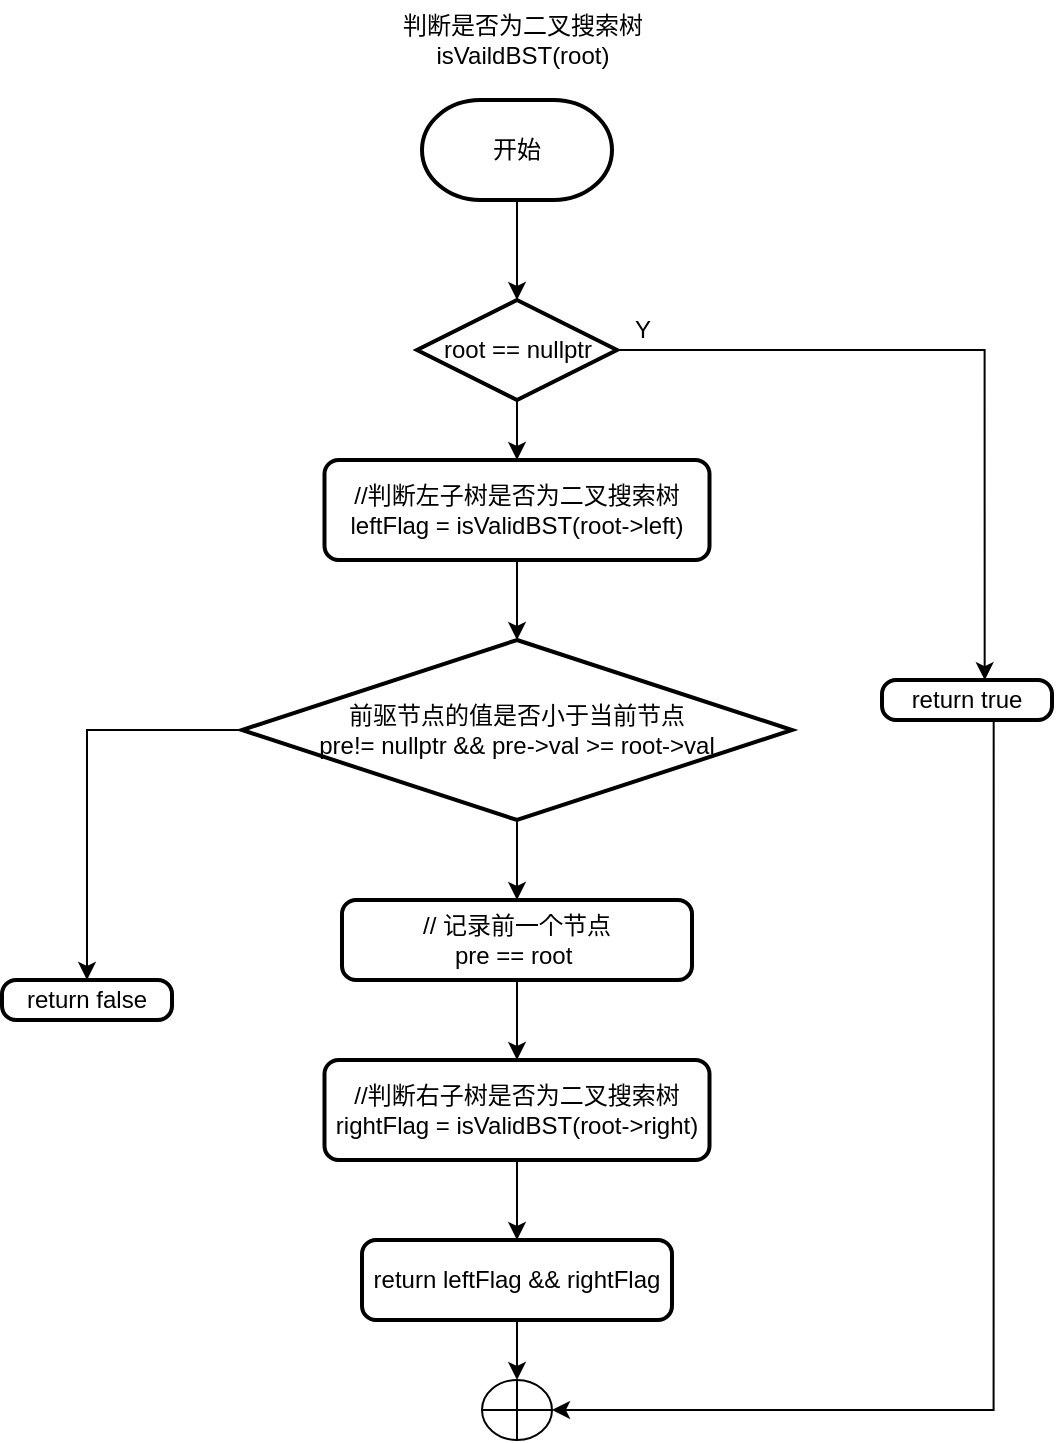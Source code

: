 <mxfile version="21.1.2" type="github">
  <diagram name="第 1 页" id="eqJBXIoPJYPe7645W5c3">
    <mxGraphModel dx="2259" dy="737" grid="1" gridSize="10" guides="1" tooltips="1" connect="1" arrows="1" fold="1" page="1" pageScale="1" pageWidth="827" pageHeight="1169" math="0" shadow="0">
      <root>
        <mxCell id="0" />
        <mxCell id="1" parent="0" />
        <mxCell id="UIu04glMRaDpkLtgAogd-1" value="判断是否为二叉搜索树&lt;br&gt;isVaildBST(root)" style="text;html=1;align=center;verticalAlign=middle;resizable=0;points=[];autosize=1;strokeColor=none;fillColor=none;" vertex="1" parent="1">
          <mxGeometry x="180" y="120" width="140" height="40" as="geometry" />
        </mxCell>
        <mxCell id="UIu04glMRaDpkLtgAogd-2" value="" style="verticalLabelPosition=bottom;verticalAlign=top;html=1;shape=mxgraph.flowchart.summing_function;" vertex="1" parent="1">
          <mxGeometry x="230" y="810" width="35" height="30" as="geometry" />
        </mxCell>
        <mxCell id="UIu04glMRaDpkLtgAogd-12" style="edgeStyle=orthogonalEdgeStyle;rounded=0;orthogonalLoop=1;jettySize=auto;html=1;exitX=0.5;exitY=1;exitDx=0;exitDy=0;exitPerimeter=0;entryX=0.5;entryY=0;entryDx=0;entryDy=0;entryPerimeter=0;" edge="1" parent="1" source="UIu04glMRaDpkLtgAogd-3" target="UIu04glMRaDpkLtgAogd-4">
          <mxGeometry relative="1" as="geometry" />
        </mxCell>
        <mxCell id="UIu04glMRaDpkLtgAogd-3" value="开始" style="strokeWidth=2;html=1;shape=mxgraph.flowchart.terminator;whiteSpace=wrap;" vertex="1" parent="1">
          <mxGeometry x="200" y="170" width="95" height="50" as="geometry" />
        </mxCell>
        <mxCell id="UIu04glMRaDpkLtgAogd-7" style="edgeStyle=orthogonalEdgeStyle;rounded=0;orthogonalLoop=1;jettySize=auto;html=1;exitX=1;exitY=0.5;exitDx=0;exitDy=0;exitPerimeter=0;entryX=0.604;entryY=0.004;entryDx=0;entryDy=0;entryPerimeter=0;" edge="1" parent="1" source="UIu04glMRaDpkLtgAogd-4" target="UIu04glMRaDpkLtgAogd-5">
          <mxGeometry relative="1" as="geometry" />
        </mxCell>
        <mxCell id="UIu04glMRaDpkLtgAogd-21" style="edgeStyle=orthogonalEdgeStyle;rounded=0;orthogonalLoop=1;jettySize=auto;html=1;exitX=0.5;exitY=1;exitDx=0;exitDy=0;exitPerimeter=0;entryX=0.5;entryY=0;entryDx=0;entryDy=0;" edge="1" parent="1" source="UIu04glMRaDpkLtgAogd-4" target="UIu04glMRaDpkLtgAogd-13">
          <mxGeometry relative="1" as="geometry" />
        </mxCell>
        <mxCell id="UIu04glMRaDpkLtgAogd-4" value="root == nullptr" style="strokeWidth=2;html=1;shape=mxgraph.flowchart.decision;whiteSpace=wrap;" vertex="1" parent="1">
          <mxGeometry x="197.5" y="270" width="100" height="50" as="geometry" />
        </mxCell>
        <mxCell id="UIu04glMRaDpkLtgAogd-26" style="edgeStyle=orthogonalEdgeStyle;rounded=0;orthogonalLoop=1;jettySize=auto;html=1;exitX=0.657;exitY=1.019;exitDx=0;exitDy=0;entryX=1;entryY=0.5;entryDx=0;entryDy=0;entryPerimeter=0;exitPerimeter=0;" edge="1" parent="1" source="UIu04glMRaDpkLtgAogd-5" target="UIu04glMRaDpkLtgAogd-2">
          <mxGeometry relative="1" as="geometry" />
        </mxCell>
        <mxCell id="UIu04glMRaDpkLtgAogd-5" value="return true" style="rounded=1;whiteSpace=wrap;html=1;absoluteArcSize=1;arcSize=14;strokeWidth=2;" vertex="1" parent="1">
          <mxGeometry x="430" y="460" width="85" height="20" as="geometry" />
        </mxCell>
        <mxCell id="UIu04glMRaDpkLtgAogd-11" value="Y" style="text;html=1;align=center;verticalAlign=middle;resizable=0;points=[];autosize=1;strokeColor=none;fillColor=none;" vertex="1" parent="1">
          <mxGeometry x="295" y="270" width="30" height="30" as="geometry" />
        </mxCell>
        <mxCell id="UIu04glMRaDpkLtgAogd-22" style="edgeStyle=orthogonalEdgeStyle;rounded=0;orthogonalLoop=1;jettySize=auto;html=1;exitX=0.5;exitY=1;exitDx=0;exitDy=0;entryX=0.5;entryY=0;entryDx=0;entryDy=0;entryPerimeter=0;" edge="1" parent="1" source="UIu04glMRaDpkLtgAogd-13" target="UIu04glMRaDpkLtgAogd-18">
          <mxGeometry relative="1" as="geometry" />
        </mxCell>
        <mxCell id="UIu04glMRaDpkLtgAogd-13" value="//判断左子树是否为二叉搜索树&lt;br&gt;leftFlag = isValidBST(root-&amp;gt;left)" style="rounded=1;whiteSpace=wrap;html=1;absoluteArcSize=1;arcSize=14;strokeWidth=2;" vertex="1" parent="1">
          <mxGeometry x="151.25" y="350" width="192.5" height="50" as="geometry" />
        </mxCell>
        <mxCell id="UIu04glMRaDpkLtgAogd-25" style="edgeStyle=orthogonalEdgeStyle;rounded=0;orthogonalLoop=1;jettySize=auto;html=1;exitX=0.5;exitY=1;exitDx=0;exitDy=0;" edge="1" parent="1" source="UIu04glMRaDpkLtgAogd-14" target="UIu04glMRaDpkLtgAogd-15">
          <mxGeometry relative="1" as="geometry" />
        </mxCell>
        <mxCell id="UIu04glMRaDpkLtgAogd-14" value="//判断右子树是否为二叉搜索树&lt;br&gt;rightFlag = isValidBST(root-&amp;gt;right)" style="rounded=1;whiteSpace=wrap;html=1;absoluteArcSize=1;arcSize=14;strokeWidth=2;" vertex="1" parent="1">
          <mxGeometry x="151.25" y="650" width="192.5" height="50" as="geometry" />
        </mxCell>
        <mxCell id="UIu04glMRaDpkLtgAogd-16" style="edgeStyle=orthogonalEdgeStyle;rounded=0;orthogonalLoop=1;jettySize=auto;html=1;exitX=0.5;exitY=1;exitDx=0;exitDy=0;entryX=0.5;entryY=0;entryDx=0;entryDy=0;entryPerimeter=0;" edge="1" parent="1" source="UIu04glMRaDpkLtgAogd-15" target="UIu04glMRaDpkLtgAogd-2">
          <mxGeometry relative="1" as="geometry" />
        </mxCell>
        <mxCell id="UIu04glMRaDpkLtgAogd-15" value="return leftFlag &amp;amp;&amp;amp; rightFlag" style="rounded=1;whiteSpace=wrap;html=1;absoluteArcSize=1;arcSize=14;strokeWidth=2;" vertex="1" parent="1">
          <mxGeometry x="170" y="740" width="155" height="40" as="geometry" />
        </mxCell>
        <mxCell id="UIu04glMRaDpkLtgAogd-24" style="edgeStyle=orthogonalEdgeStyle;rounded=0;orthogonalLoop=1;jettySize=auto;html=1;exitX=0.5;exitY=1;exitDx=0;exitDy=0;entryX=0.5;entryY=0;entryDx=0;entryDy=0;" edge="1" parent="1" source="UIu04glMRaDpkLtgAogd-17" target="UIu04glMRaDpkLtgAogd-14">
          <mxGeometry relative="1" as="geometry" />
        </mxCell>
        <mxCell id="UIu04glMRaDpkLtgAogd-17" value="// 记录前一个节点&lt;br&gt;pre == root&amp;nbsp;" style="rounded=1;whiteSpace=wrap;html=1;absoluteArcSize=1;arcSize=14;strokeWidth=2;" vertex="1" parent="1">
          <mxGeometry x="160" y="570" width="175" height="40" as="geometry" />
        </mxCell>
        <mxCell id="UIu04glMRaDpkLtgAogd-20" style="edgeStyle=orthogonalEdgeStyle;rounded=0;orthogonalLoop=1;jettySize=auto;html=1;exitX=0.5;exitY=1;exitDx=0;exitDy=0;exitPerimeter=0;entryX=0.5;entryY=0;entryDx=0;entryDy=0;" edge="1" parent="1" source="UIu04glMRaDpkLtgAogd-18" target="UIu04glMRaDpkLtgAogd-17">
          <mxGeometry relative="1" as="geometry" />
        </mxCell>
        <mxCell id="UIu04glMRaDpkLtgAogd-23" style="edgeStyle=orthogonalEdgeStyle;rounded=0;orthogonalLoop=1;jettySize=auto;html=1;exitX=0;exitY=0.5;exitDx=0;exitDy=0;exitPerimeter=0;" edge="1" parent="1" source="UIu04glMRaDpkLtgAogd-18" target="UIu04glMRaDpkLtgAogd-19">
          <mxGeometry relative="1" as="geometry" />
        </mxCell>
        <mxCell id="UIu04glMRaDpkLtgAogd-18" value="前驱节点的值是否小于当前节点&lt;br&gt;pre!= nullptr &amp;amp;&amp;amp; pre-&amp;gt;val &amp;gt;= root-&amp;gt;val" style="strokeWidth=2;html=1;shape=mxgraph.flowchart.decision;whiteSpace=wrap;" vertex="1" parent="1">
          <mxGeometry x="110" y="440" width="275" height="90" as="geometry" />
        </mxCell>
        <mxCell id="UIu04glMRaDpkLtgAogd-19" value="return false" style="rounded=1;whiteSpace=wrap;html=1;absoluteArcSize=1;arcSize=14;strokeWidth=2;" vertex="1" parent="1">
          <mxGeometry x="-10" y="610" width="85" height="20" as="geometry" />
        </mxCell>
      </root>
    </mxGraphModel>
  </diagram>
</mxfile>
